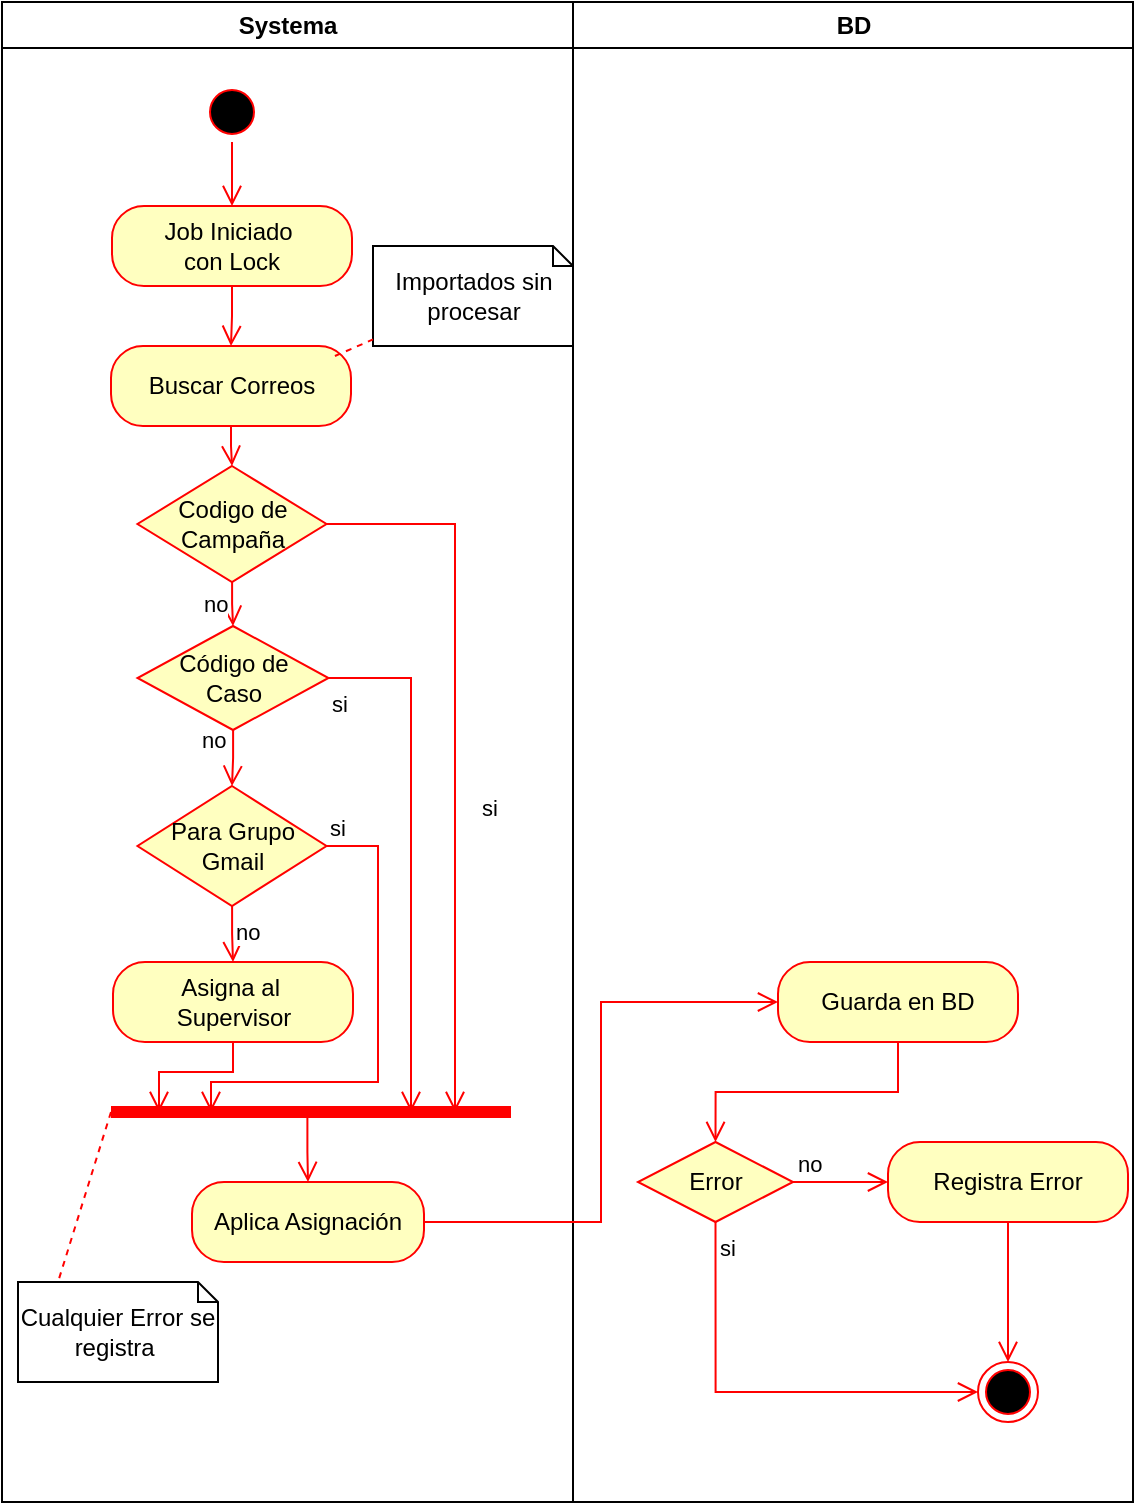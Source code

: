 <mxfile version="27.2.0">
  <diagram name="Page-1" id="e7e014a7-5840-1c2e-5031-d8a46d1fe8dd">
    <mxGraphModel grid="1" page="1" gridSize="10" guides="1" tooltips="1" connect="1" arrows="1" fold="1" pageScale="1" pageWidth="1169" pageHeight="826" background="none" math="0" shadow="0">
      <root>
        <mxCell id="0" />
        <mxCell id="1" parent="0" />
        <mxCell id="2" value="Systema" style="swimlane;whiteSpace=wrap" vertex="1" parent="1">
          <mxGeometry x="162" y="40" width="285.5" height="750" as="geometry" />
        </mxCell>
        <mxCell id="5" value="" style="ellipse;shape=startState;fillColor=#000000;strokeColor=#ff0000;" vertex="1" parent="2">
          <mxGeometry x="100" y="40" width="30" height="30" as="geometry" />
        </mxCell>
        <mxCell id="6" value="" style="edgeStyle=elbowEdgeStyle;elbow=horizontal;verticalAlign=bottom;endArrow=open;endSize=8;strokeColor=#FF0000;endFill=1;rounded=0;entryX=0.5;entryY=0;entryDx=0;entryDy=0;" edge="1" parent="2" source="5" target="XWyW28E1iXXHiJKFsiKb-41">
          <mxGeometry x="100" y="40" as="geometry">
            <mxPoint x="115.5" y="110" as="targetPoint" />
          </mxGeometry>
        </mxCell>
        <mxCell id="XWyW28E1iXXHiJKFsiKb-41" value="Job Iniciado&amp;nbsp;&lt;div&gt;con Lock&lt;/div&gt;" style="rounded=1;whiteSpace=wrap;html=1;arcSize=40;fontColor=#000000;fillColor=#ffffc0;strokeColor=#ff0000;" vertex="1" parent="2">
          <mxGeometry x="55" y="102" width="120" height="40" as="geometry" />
        </mxCell>
        <mxCell id="XWyW28E1iXXHiJKFsiKb-42" value="" style="edgeStyle=orthogonalEdgeStyle;html=1;verticalAlign=bottom;endArrow=open;endSize=8;strokeColor=#ff0000;rounded=0;entryX=0.5;entryY=0;entryDx=0;entryDy=0;" edge="1" parent="2" source="XWyW28E1iXXHiJKFsiKb-41" target="XWyW28E1iXXHiJKFsiKb-44">
          <mxGeometry relative="1" as="geometry">
            <mxPoint x="115" y="232" as="targetPoint" />
          </mxGeometry>
        </mxCell>
        <mxCell id="XWyW28E1iXXHiJKFsiKb-44" value="Buscar Correos" style="rounded=1;whiteSpace=wrap;html=1;arcSize=40;fontColor=#000000;fillColor=#ffffc0;strokeColor=#ff0000;" vertex="1" parent="2">
          <mxGeometry x="54.5" y="172" width="120" height="40" as="geometry" />
        </mxCell>
        <mxCell id="XWyW28E1iXXHiJKFsiKb-45" value="" style="edgeStyle=orthogonalEdgeStyle;html=1;verticalAlign=bottom;endArrow=open;endSize=8;strokeColor=#ff0000;rounded=0;entryX=0.5;entryY=0;entryDx=0;entryDy=0;" edge="1" parent="2" source="XWyW28E1iXXHiJKFsiKb-44" target="XWyW28E1iXXHiJKFsiKb-48">
          <mxGeometry relative="1" as="geometry">
            <mxPoint x="115.5" y="342" as="targetPoint" />
          </mxGeometry>
        </mxCell>
        <mxCell id="31" value="Importados sin procesar" style="shape=note;whiteSpace=wrap;size=10;" vertex="1" parent="2">
          <mxGeometry x="185.5" y="122" width="100" height="50" as="geometry" />
        </mxCell>
        <mxCell id="32" value="" style="endArrow=none;strokeColor=#FF0000;endFill=0;rounded=0;dashed=1;exitX=0.933;exitY=0.125;exitDx=0;exitDy=0;exitPerimeter=0;" edge="1" parent="2" source="XWyW28E1iXXHiJKFsiKb-44" target="31">
          <mxGeometry relative="1" as="geometry">
            <mxPoint x="367.121" y="375" as="sourcePoint" />
          </mxGeometry>
        </mxCell>
        <mxCell id="XWyW28E1iXXHiJKFsiKb-48" value="Codigo de Campaña" style="rhombus;whiteSpace=wrap;html=1;fontColor=#000000;fillColor=#ffffc0;strokeColor=#ff0000;" vertex="1" parent="2">
          <mxGeometry x="67.75" y="232" width="94.5" height="58" as="geometry" />
        </mxCell>
        <mxCell id="XWyW28E1iXXHiJKFsiKb-49" value="no" style="edgeStyle=orthogonalEdgeStyle;html=1;align=left;verticalAlign=bottom;endArrow=open;endSize=8;strokeColor=#ff0000;rounded=0;entryX=0.5;entryY=0;entryDx=0;entryDy=0;" edge="1" parent="2" source="XWyW28E1iXXHiJKFsiKb-48" target="XWyW28E1iXXHiJKFsiKb-53">
          <mxGeometry x="0.824" y="-17" relative="1" as="geometry">
            <mxPoint x="155.5" y="342" as="targetPoint" />
            <mxPoint as="offset" />
          </mxGeometry>
        </mxCell>
        <mxCell id="XWyW28E1iXXHiJKFsiKb-50" value="si" style="edgeStyle=orthogonalEdgeStyle;html=1;align=left;verticalAlign=top;endArrow=open;endSize=8;strokeColor=#ff0000;rounded=0;entryX=0.86;entryY=0.5;entryDx=0;entryDy=0;entryPerimeter=0;" edge="1" parent="2" source="XWyW28E1iXXHiJKFsiKb-48" target="XWyW28E1iXXHiJKFsiKb-62">
          <mxGeometry x="0.079" y="11" relative="1" as="geometry">
            <mxPoint x="248" y="610" as="targetPoint" />
            <Array as="points">
              <mxPoint x="226" y="261" />
            </Array>
            <mxPoint as="offset" />
          </mxGeometry>
        </mxCell>
        <mxCell id="XWyW28E1iXXHiJKFsiKb-53" value="Código de&lt;div&gt;Caso&lt;/div&gt;" style="rhombus;whiteSpace=wrap;html=1;fontColor=#000000;fillColor=#ffffc0;strokeColor=#ff0000;" vertex="1" parent="2">
          <mxGeometry x="67.75" y="312" width="95.5" height="52" as="geometry" />
        </mxCell>
        <mxCell id="XWyW28E1iXXHiJKFsiKb-54" value="no" style="edgeStyle=orthogonalEdgeStyle;html=1;align=left;verticalAlign=bottom;endArrow=open;endSize=8;strokeColor=#ff0000;rounded=0;entryX=0.5;entryY=0;entryDx=0;entryDy=0;" edge="1" parent="2" source="XWyW28E1iXXHiJKFsiKb-53" target="XWyW28E1iXXHiJKFsiKb-59">
          <mxGeometry x="0.022" y="-17" relative="1" as="geometry">
            <mxPoint x="115.5" y="432" as="targetPoint" />
            <mxPoint as="offset" />
          </mxGeometry>
        </mxCell>
        <mxCell id="XWyW28E1iXXHiJKFsiKb-55" value="si" style="edgeStyle=orthogonalEdgeStyle;html=1;align=left;verticalAlign=top;endArrow=open;endSize=8;strokeColor=#ff0000;rounded=0;exitX=1;exitY=0.5;exitDx=0;exitDy=0;entryX=0.75;entryY=0.5;entryDx=0;entryDy=0;entryPerimeter=0;" edge="1" parent="2" source="XWyW28E1iXXHiJKFsiKb-53" target="XWyW28E1iXXHiJKFsiKb-62">
          <mxGeometry x="-1" relative="1" as="geometry">
            <mxPoint x="205" y="590" as="targetPoint" />
          </mxGeometry>
        </mxCell>
        <mxCell id="XWyW28E1iXXHiJKFsiKb-59" value="Para Grupo Gmail" style="rhombus;whiteSpace=wrap;html=1;fontColor=#000000;fillColor=#ffffc0;strokeColor=#ff0000;" vertex="1" parent="2">
          <mxGeometry x="67.75" y="392" width="94.5" height="60" as="geometry" />
        </mxCell>
        <mxCell id="XWyW28E1iXXHiJKFsiKb-60" value="si" style="edgeStyle=orthogonalEdgeStyle;html=1;align=left;verticalAlign=bottom;endArrow=open;endSize=8;strokeColor=#ff0000;rounded=0;entryX=0.25;entryY=0.5;entryDx=0;entryDy=0;entryPerimeter=0;" edge="1" parent="2" source="XWyW28E1iXXHiJKFsiKb-59" target="XWyW28E1iXXHiJKFsiKb-62">
          <mxGeometry x="-1" relative="1" as="geometry">
            <mxPoint x="168" y="610" as="targetPoint" />
            <Array as="points">
              <mxPoint x="188" y="422" />
              <mxPoint x="188" y="540" />
              <mxPoint x="104" y="540" />
            </Array>
          </mxGeometry>
        </mxCell>
        <mxCell id="XWyW28E1iXXHiJKFsiKb-61" value="no" style="edgeStyle=orthogonalEdgeStyle;html=1;align=left;verticalAlign=top;endArrow=open;endSize=8;strokeColor=#ff0000;rounded=0;entryX=0.5;entryY=0;entryDx=0;entryDy=0;" edge="1" parent="2" source="XWyW28E1iXXHiJKFsiKb-59" target="XWyW28E1iXXHiJKFsiKb-65">
          <mxGeometry x="-1" relative="1" as="geometry">
            <mxPoint x="107.5" y="500" as="targetPoint" />
          </mxGeometry>
        </mxCell>
        <mxCell id="XWyW28E1iXXHiJKFsiKb-62" value="" style="shape=line;html=1;strokeWidth=6;strokeColor=#ff0000;points=[[0,0.5,0,0,0],[0.12,0.5,0,0,0],[0.25,0.5,0,0,0],[0.5,1,0,0,0],[0.75,0.5,0,0,0],[0.86,0.5,0,0,0],[1,0.5,0,0,0]];" vertex="1" parent="2">
          <mxGeometry x="54.5" y="550" width="200" height="10" as="geometry" />
        </mxCell>
        <mxCell id="XWyW28E1iXXHiJKFsiKb-65" value="Asigna al&amp;nbsp;&lt;div&gt;Supervisor&lt;/div&gt;" style="rounded=1;whiteSpace=wrap;html=1;arcSize=40;fontColor=#000000;fillColor=#ffffc0;strokeColor=#ff0000;" vertex="1" parent="2">
          <mxGeometry x="55.5" y="480" width="120" height="40" as="geometry" />
        </mxCell>
        <mxCell id="XWyW28E1iXXHiJKFsiKb-66" value="" style="edgeStyle=orthogonalEdgeStyle;html=1;verticalAlign=bottom;endArrow=open;endSize=8;strokeColor=#ff0000;rounded=0;entryX=0.12;entryY=0.5;entryDx=0;entryDy=0;entryPerimeter=0;" edge="1" parent="2" source="XWyW28E1iXXHiJKFsiKb-65" target="XWyW28E1iXXHiJKFsiKb-62">
          <mxGeometry relative="1" as="geometry">
            <mxPoint x="118" y="610" as="targetPoint" />
          </mxGeometry>
        </mxCell>
        <mxCell id="XWyW28E1iXXHiJKFsiKb-67" value="Aplica Asignación" style="rounded=1;whiteSpace=wrap;html=1;arcSize=40;fontColor=#000000;fillColor=#ffffc0;strokeColor=#ff0000;" vertex="1" parent="2">
          <mxGeometry x="95" y="590" width="116" height="40" as="geometry" />
        </mxCell>
        <mxCell id="XWyW28E1iXXHiJKFsiKb-69" value="" style="edgeStyle=orthogonalEdgeStyle;html=1;verticalAlign=bottom;endArrow=open;endSize=8;strokeColor=#ff0000;rounded=0;entryX=0.5;entryY=0;entryDx=0;entryDy=0;exitX=0.491;exitY=0.614;exitDx=0;exitDy=0;exitPerimeter=0;" edge="1" parent="2" source="XWyW28E1iXXHiJKFsiKb-62" target="XWyW28E1iXXHiJKFsiKb-67">
          <mxGeometry relative="1" as="geometry">
            <mxPoint x="108" y="655" as="targetPoint" />
            <mxPoint x="145" y="550" as="sourcePoint" />
          </mxGeometry>
        </mxCell>
        <mxCell id="XWyW28E1iXXHiJKFsiKb-77" value="Cualquier Error se registra " style="shape=note;whiteSpace=wrap;size=10;" vertex="1" parent="2">
          <mxGeometry x="8" y="640" width="100" height="50" as="geometry" />
        </mxCell>
        <mxCell id="XWyW28E1iXXHiJKFsiKb-78" value="" style="endArrow=none;strokeColor=#FF0000;endFill=0;rounded=0;dashed=1;exitX=0;exitY=0.5;exitDx=0;exitDy=0;exitPerimeter=0;entryX=0.2;entryY=0;entryDx=0;entryDy=0;entryPerimeter=0;" edge="1" parent="2" source="XWyW28E1iXXHiJKFsiKb-62" target="XWyW28E1iXXHiJKFsiKb-77">
          <mxGeometry relative="1" as="geometry">
            <mxPoint x="188" y="298" as="sourcePoint" />
            <mxPoint x="208" y="290" as="targetPoint" />
          </mxGeometry>
        </mxCell>
        <mxCell id="4" value="BD" style="swimlane;whiteSpace=wrap" vertex="1" parent="1">
          <mxGeometry x="447.5" y="40" width="280" height="750" as="geometry" />
        </mxCell>
        <mxCell id="XWyW28E1iXXHiJKFsiKb-70" value="Guarda en BD" style="rounded=1;whiteSpace=wrap;html=1;arcSize=40;fontColor=#000000;fillColor=#ffffc0;strokeColor=#ff0000;" vertex="1" parent="4">
          <mxGeometry x="102.5" y="480" width="120" height="40" as="geometry" />
        </mxCell>
        <mxCell id="XWyW28E1iXXHiJKFsiKb-71" value="" style="edgeStyle=orthogonalEdgeStyle;html=1;verticalAlign=bottom;endArrow=open;endSize=8;strokeColor=#ff0000;rounded=0;entryX=0.5;entryY=0;entryDx=0;entryDy=0;" edge="1" parent="4" source="XWyW28E1iXXHiJKFsiKb-70" target="XWyW28E1iXXHiJKFsiKb-72">
          <mxGeometry relative="1" as="geometry">
            <mxPoint x="162.5" y="580" as="targetPoint" />
          </mxGeometry>
        </mxCell>
        <mxCell id="38" value="" style="ellipse;shape=endState;fillColor=#000000;strokeColor=#ff0000" vertex="1" parent="4">
          <mxGeometry x="202.5" y="680" width="30" height="30" as="geometry" />
        </mxCell>
        <mxCell id="XWyW28E1iXXHiJKFsiKb-72" value="Error" style="rhombus;whiteSpace=wrap;html=1;fontColor=#000000;fillColor=#ffffc0;strokeColor=#ff0000;" vertex="1" parent="4">
          <mxGeometry x="32.5" y="570" width="77.5" height="40" as="geometry" />
        </mxCell>
        <mxCell id="XWyW28E1iXXHiJKFsiKb-73" value="no" style="edgeStyle=orthogonalEdgeStyle;html=1;align=left;verticalAlign=bottom;endArrow=open;endSize=8;strokeColor=#ff0000;rounded=0;entryX=0;entryY=0.5;entryDx=0;entryDy=0;" edge="1" parent="4" source="XWyW28E1iXXHiJKFsiKb-72" target="XWyW28E1iXXHiJKFsiKb-75">
          <mxGeometry x="-1" relative="1" as="geometry">
            <mxPoint x="172.5" y="600" as="targetPoint" />
          </mxGeometry>
        </mxCell>
        <mxCell id="XWyW28E1iXXHiJKFsiKb-74" value="si" style="edgeStyle=orthogonalEdgeStyle;html=1;align=left;verticalAlign=top;endArrow=open;endSize=8;strokeColor=#ff0000;rounded=0;exitX=0.5;exitY=1;exitDx=0;exitDy=0;entryX=0;entryY=0.5;entryDx=0;entryDy=0;" edge="1" parent="4" source="XWyW28E1iXXHiJKFsiKb-72" target="38">
          <mxGeometry x="-1" relative="1" as="geometry">
            <mxPoint x="162.5" y="680" as="targetPoint" />
          </mxGeometry>
        </mxCell>
        <mxCell id="XWyW28E1iXXHiJKFsiKb-75" value="Registra Error" style="rounded=1;whiteSpace=wrap;html=1;arcSize=40;fontColor=#000000;fillColor=#ffffc0;strokeColor=#ff0000;" vertex="1" parent="4">
          <mxGeometry x="157.5" y="570" width="120" height="40" as="geometry" />
        </mxCell>
        <mxCell id="XWyW28E1iXXHiJKFsiKb-76" value="" style="edgeStyle=orthogonalEdgeStyle;html=1;verticalAlign=bottom;endArrow=open;endSize=8;strokeColor=#ff0000;rounded=0;entryX=0.5;entryY=0;entryDx=0;entryDy=0;" edge="1" parent="4" source="XWyW28E1iXXHiJKFsiKb-75" target="38">
          <mxGeometry relative="1" as="geometry">
            <mxPoint x="217.5" y="670" as="targetPoint" />
            <Array as="points" />
          </mxGeometry>
        </mxCell>
        <mxCell id="XWyW28E1iXXHiJKFsiKb-68" value="" style="edgeStyle=orthogonalEdgeStyle;html=1;verticalAlign=bottom;endArrow=open;endSize=8;strokeColor=#ff0000;rounded=0;entryX=0;entryY=0.5;entryDx=0;entryDy=0;" edge="1" parent="1" source="XWyW28E1iXXHiJKFsiKb-67" target="XWyW28E1iXXHiJKFsiKb-70">
          <mxGeometry relative="1" as="geometry">
            <mxPoint x="317" y="790" as="targetPoint" />
          </mxGeometry>
        </mxCell>
      </root>
    </mxGraphModel>
  </diagram>
</mxfile>

